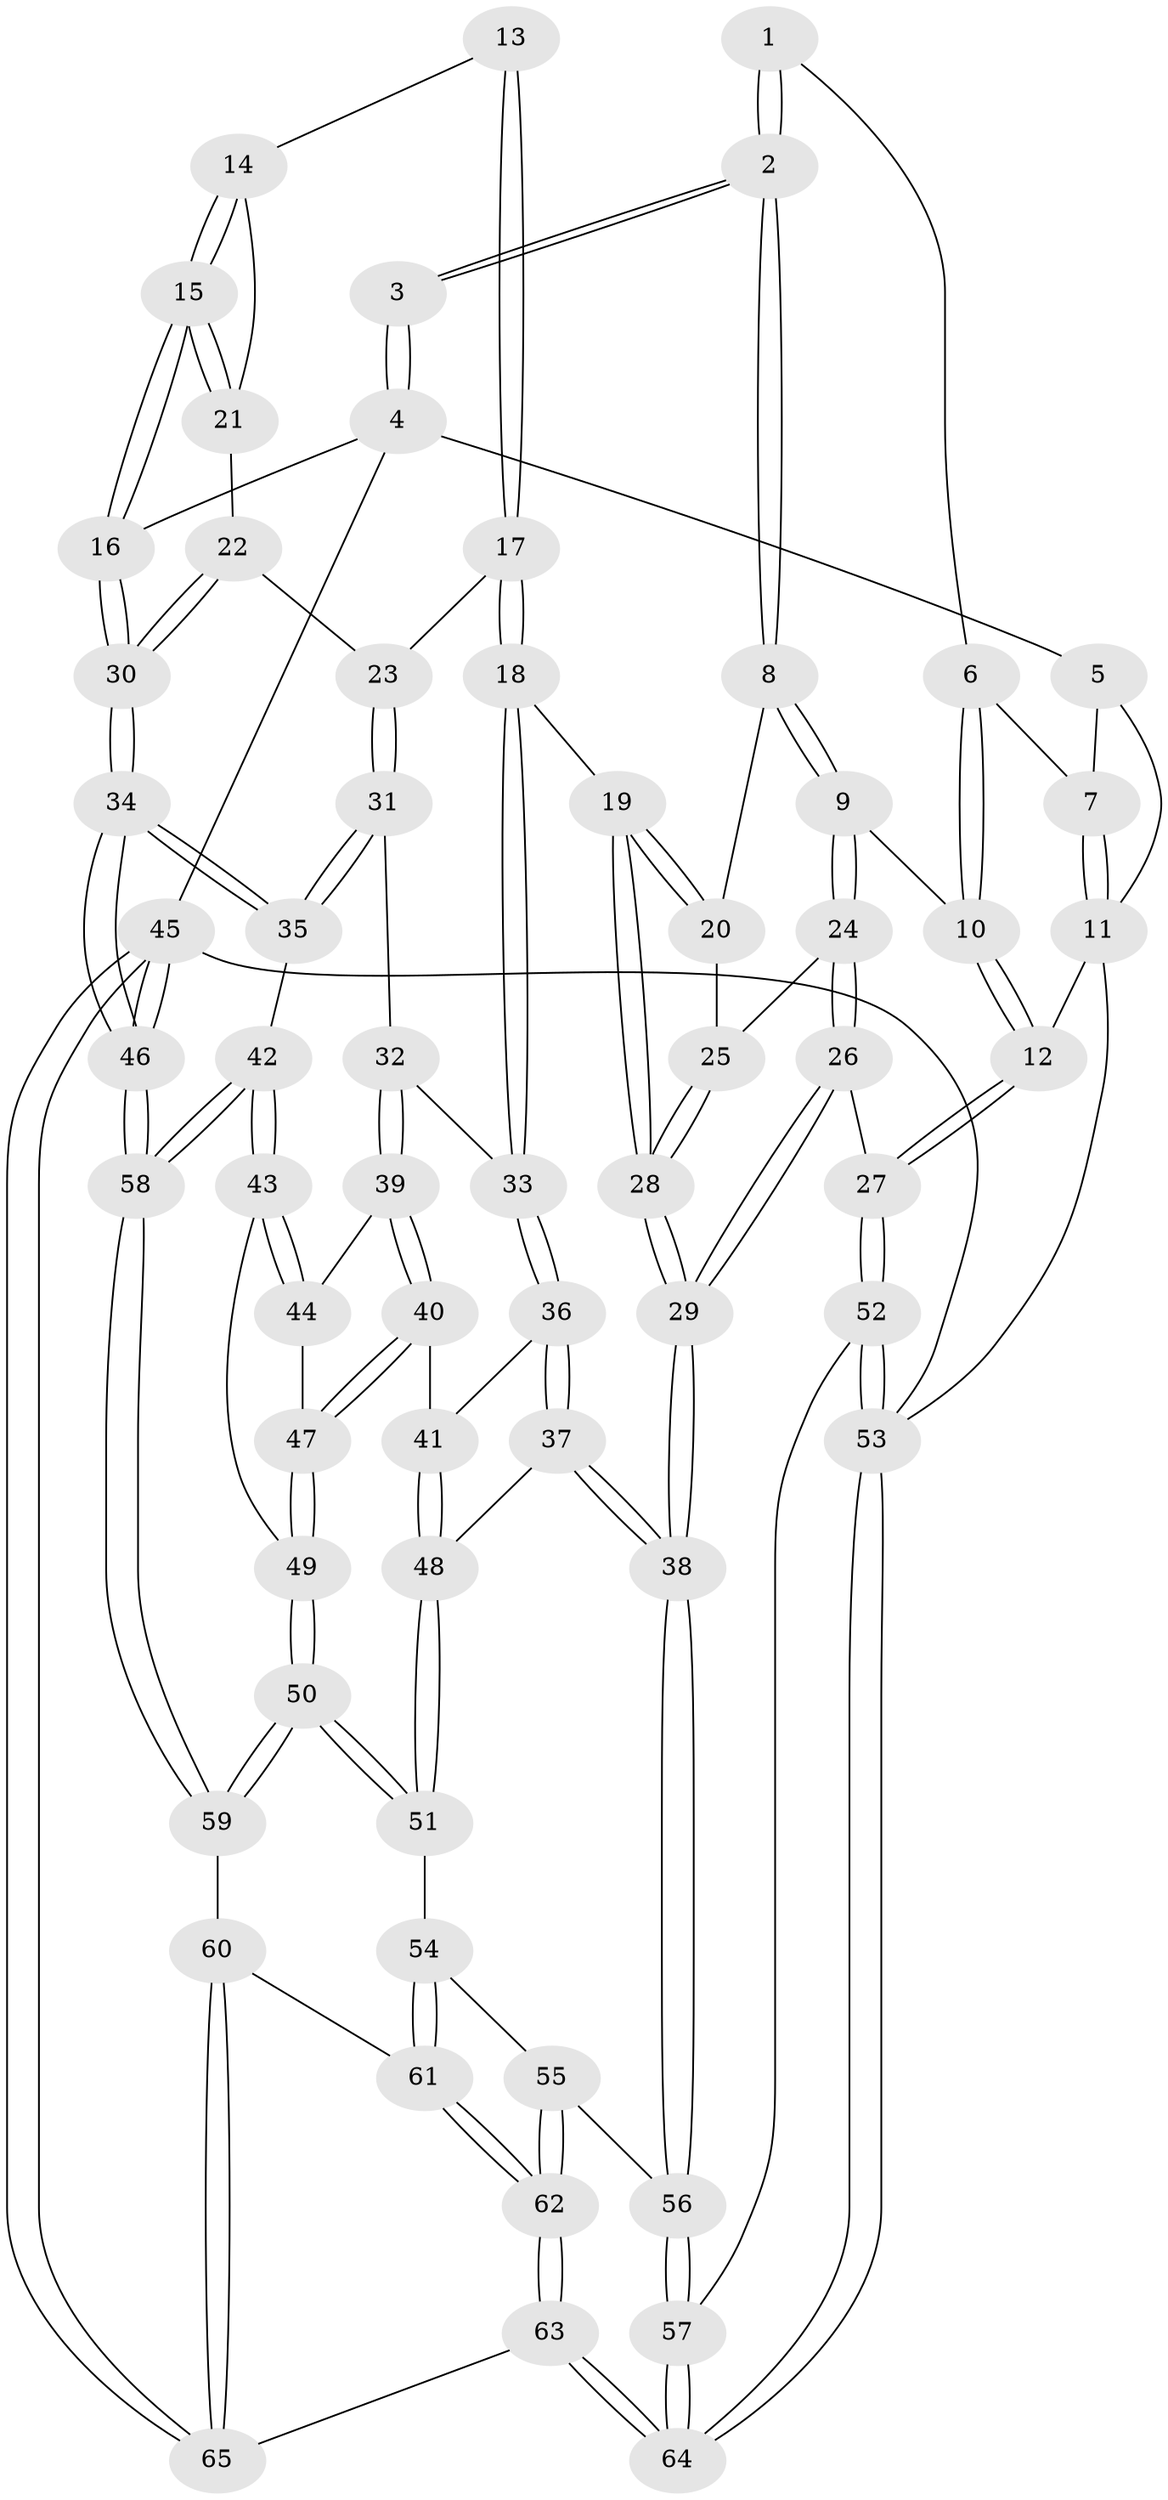 // Generated by graph-tools (version 1.1) at 2025/27/03/09/25 03:27:15]
// undirected, 65 vertices, 159 edges
graph export_dot {
graph [start="1"]
  node [color=gray90,style=filled];
  1 [pos="+0.2583413848784449+0"];
  2 [pos="+0.593785621144826+0"];
  3 [pos="+0.6413901870622973+0"];
  4 [pos="+1+0"];
  5 [pos="+0.13439878990490073+0"];
  6 [pos="+0.15527328171954408+0.08420994769902065"];
  7 [pos="+0.023333585432525308+0.12182124657676391"];
  8 [pos="+0.5803100967215843+0"];
  9 [pos="+0.239111771777298+0.25480975404515066"];
  10 [pos="+0.18850486956238763+0.2425008804311211"];
  11 [pos="+0+0.24907483987134582"];
  12 [pos="+0+0.3885974946720917"];
  13 [pos="+0.7426332434107432+0.12856832326704404"];
  14 [pos="+0.8468060340024445+0.2053055268933161"];
  15 [pos="+1+0.21759054639952502"];
  16 [pos="+1+0.20343391184295"];
  17 [pos="+0.7770604393986872+0.3522245096116368"];
  18 [pos="+0.6202644420752756+0.42690271537636004"];
  19 [pos="+0.5321656256391654+0.36389035501498723"];
  20 [pos="+0.5492143505716435+0.1798573005259666"];
  21 [pos="+0.9037468290675077+0.27915815752220025"];
  22 [pos="+0.9007086523344983+0.36247524811303794"];
  23 [pos="+0.848536460285887+0.41009562232641295"];
  24 [pos="+0.2584351778678264+0.28797442007110835"];
  25 [pos="+0.31978514939968233+0.3206975161791695"];
  26 [pos="+0.2377293377470001+0.5157058082970749"];
  27 [pos="+0+0.4846282934603079"];
  28 [pos="+0.44552489836521125+0.42584172960653094"];
  29 [pos="+0.3557248027441807+0.5822800027390517"];
  30 [pos="+1+0.34880545873911667"];
  31 [pos="+0.8503314458872931+0.4289366227624973"];
  32 [pos="+0.7488398635623348+0.5059020636239866"];
  33 [pos="+0.6373074623028312+0.4644816230583493"];
  34 [pos="+1+0.6796663054939034"];
  35 [pos="+1+0.6271524315104146"];
  36 [pos="+0.6205876429865337+0.5521364496733232"];
  37 [pos="+0.5583604376074359+0.601587846797278"];
  38 [pos="+0.375649874404725+0.6473874469260343"];
  39 [pos="+0.7579775170273945+0.550639083210203"];
  40 [pos="+0.680139486177828+0.5982907609361083"];
  41 [pos="+0.6712512375132114+0.5981414250748514"];
  42 [pos="+0.9785342157209712+0.6318216585024932"];
  43 [pos="+0.9494182520922231+0.6343487900897872"];
  44 [pos="+0.7629827486547793+0.5566957518023045"];
  45 [pos="+1+1"];
  46 [pos="+1+1"];
  47 [pos="+0.746753470942939+0.6476384826837043"];
  48 [pos="+0.6517042199561534+0.6977493436493911"];
  49 [pos="+0.7668241815343529+0.6998455254803939"];
  50 [pos="+0.6980568316787644+0.7801183189810238"];
  51 [pos="+0.6725323539001783+0.7730607671872421"];
  52 [pos="+0+0.7640823458611445"];
  53 [pos="+0+1"];
  54 [pos="+0.6443884058092575+0.7784258916434765"];
  55 [pos="+0.4585278670570847+0.7807911158826664"];
  56 [pos="+0.37290222271328194+0.6832990745871278"];
  57 [pos="+0.19695802362922937+0.804016726348043"];
  58 [pos="+0.753222890034032+0.8608163024908235"];
  59 [pos="+0.7509264759661025+0.8595391152270794"];
  60 [pos="+0.6923641368845019+0.9165928347286304"];
  61 [pos="+0.5985151238318457+0.9164015761415205"];
  62 [pos="+0.46589086252833767+1"];
  63 [pos="+0.44306259613452903+1"];
  64 [pos="+0.3223449456245517+1"];
  65 [pos="+0.541616058486571+1"];
  1 -- 2;
  1 -- 2;
  1 -- 6;
  2 -- 3;
  2 -- 3;
  2 -- 8;
  2 -- 8;
  3 -- 4;
  3 -- 4;
  4 -- 5;
  4 -- 16;
  4 -- 45;
  5 -- 7;
  5 -- 11;
  6 -- 7;
  6 -- 10;
  6 -- 10;
  7 -- 11;
  7 -- 11;
  8 -- 9;
  8 -- 9;
  8 -- 20;
  9 -- 10;
  9 -- 24;
  9 -- 24;
  10 -- 12;
  10 -- 12;
  11 -- 12;
  11 -- 53;
  12 -- 27;
  12 -- 27;
  13 -- 14;
  13 -- 17;
  13 -- 17;
  14 -- 15;
  14 -- 15;
  14 -- 21;
  15 -- 16;
  15 -- 16;
  15 -- 21;
  15 -- 21;
  16 -- 30;
  16 -- 30;
  17 -- 18;
  17 -- 18;
  17 -- 23;
  18 -- 19;
  18 -- 33;
  18 -- 33;
  19 -- 20;
  19 -- 20;
  19 -- 28;
  19 -- 28;
  20 -- 25;
  21 -- 22;
  22 -- 23;
  22 -- 30;
  22 -- 30;
  23 -- 31;
  23 -- 31;
  24 -- 25;
  24 -- 26;
  24 -- 26;
  25 -- 28;
  25 -- 28;
  26 -- 27;
  26 -- 29;
  26 -- 29;
  27 -- 52;
  27 -- 52;
  28 -- 29;
  28 -- 29;
  29 -- 38;
  29 -- 38;
  30 -- 34;
  30 -- 34;
  31 -- 32;
  31 -- 35;
  31 -- 35;
  32 -- 33;
  32 -- 39;
  32 -- 39;
  33 -- 36;
  33 -- 36;
  34 -- 35;
  34 -- 35;
  34 -- 46;
  34 -- 46;
  35 -- 42;
  36 -- 37;
  36 -- 37;
  36 -- 41;
  37 -- 38;
  37 -- 38;
  37 -- 48;
  38 -- 56;
  38 -- 56;
  39 -- 40;
  39 -- 40;
  39 -- 44;
  40 -- 41;
  40 -- 47;
  40 -- 47;
  41 -- 48;
  41 -- 48;
  42 -- 43;
  42 -- 43;
  42 -- 58;
  42 -- 58;
  43 -- 44;
  43 -- 44;
  43 -- 49;
  44 -- 47;
  45 -- 46;
  45 -- 46;
  45 -- 65;
  45 -- 65;
  45 -- 53;
  46 -- 58;
  46 -- 58;
  47 -- 49;
  47 -- 49;
  48 -- 51;
  48 -- 51;
  49 -- 50;
  49 -- 50;
  50 -- 51;
  50 -- 51;
  50 -- 59;
  50 -- 59;
  51 -- 54;
  52 -- 53;
  52 -- 53;
  52 -- 57;
  53 -- 64;
  53 -- 64;
  54 -- 55;
  54 -- 61;
  54 -- 61;
  55 -- 56;
  55 -- 62;
  55 -- 62;
  56 -- 57;
  56 -- 57;
  57 -- 64;
  57 -- 64;
  58 -- 59;
  58 -- 59;
  59 -- 60;
  60 -- 61;
  60 -- 65;
  60 -- 65;
  61 -- 62;
  61 -- 62;
  62 -- 63;
  62 -- 63;
  63 -- 64;
  63 -- 64;
  63 -- 65;
}
